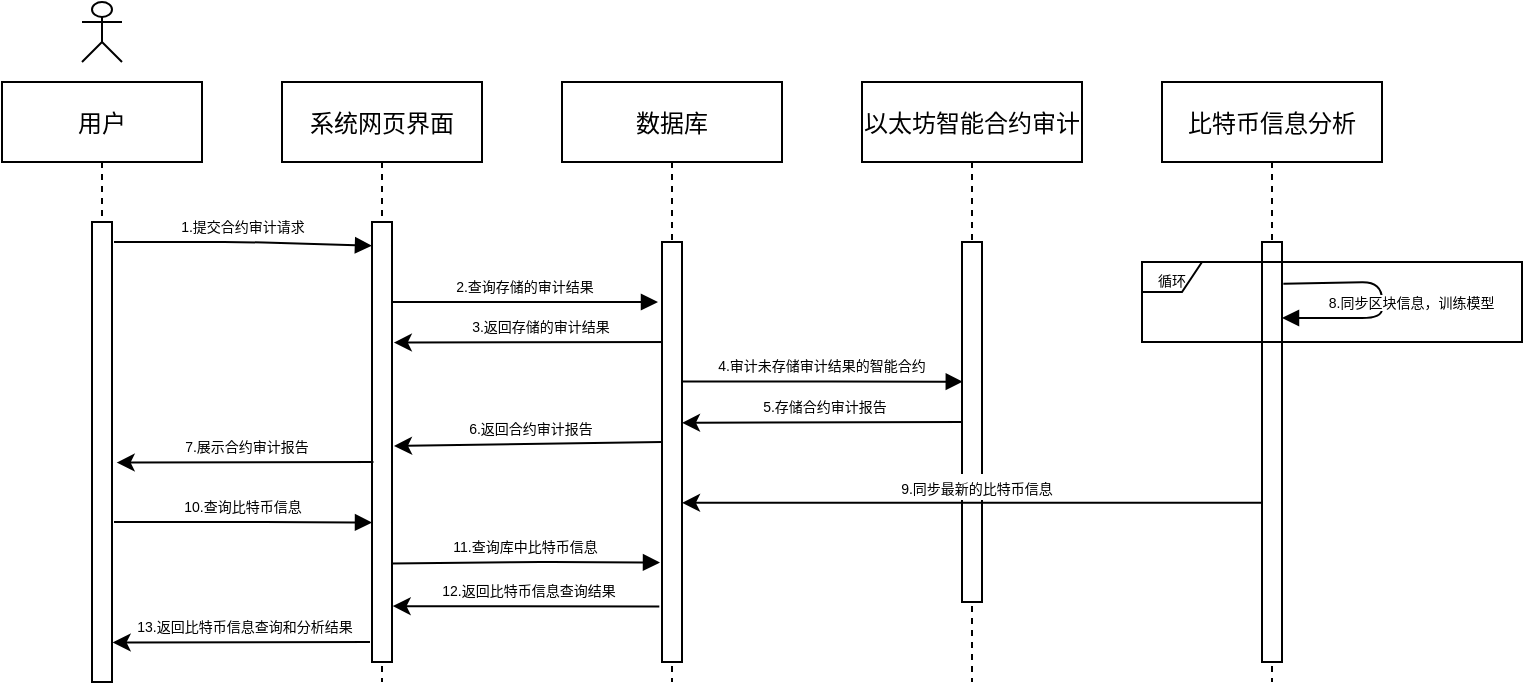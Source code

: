 <mxfile version="14.2.4" type="github">
  <diagram id="kgpKYQtTHZ0yAKxKKP6v" name="Page-1">
    <mxGraphModel dx="983" dy="519" grid="1" gridSize="10" guides="1" tooltips="1" connect="1" arrows="1" fold="1" page="1" pageScale="1" pageWidth="850" pageHeight="1100" math="0" shadow="0">
      <root>
        <mxCell id="0" />
        <mxCell id="1" parent="0" />
        <mxCell id="3nuBFxr9cyL0pnOWT2aG-1" value="系统网页界面" style="shape=umlLifeline;perimeter=lifelinePerimeter;container=1;collapsible=0;recursiveResize=0;rounded=0;shadow=0;strokeWidth=1;fontFamily=Garamond;" parent="1" vertex="1">
          <mxGeometry x="170" y="190" width="100" height="300" as="geometry" />
        </mxCell>
        <mxCell id="3nuBFxr9cyL0pnOWT2aG-2" value="" style="points=[];perimeter=orthogonalPerimeter;rounded=0;shadow=0;strokeWidth=1;" parent="3nuBFxr9cyL0pnOWT2aG-1" vertex="1">
          <mxGeometry x="45" y="70" width="10" height="220" as="geometry" />
        </mxCell>
        <mxCell id="3nuBFxr9cyL0pnOWT2aG-5" value="以太坊智能合约审计" style="shape=umlLifeline;perimeter=lifelinePerimeter;container=1;collapsible=0;recursiveResize=0;rounded=0;shadow=0;strokeWidth=1;" parent="1" vertex="1">
          <mxGeometry x="460" y="190" width="110" height="300" as="geometry" />
        </mxCell>
        <mxCell id="3nuBFxr9cyL0pnOWT2aG-6" value="" style="points=[];perimeter=orthogonalPerimeter;rounded=0;shadow=0;strokeWidth=1;" parent="3nuBFxr9cyL0pnOWT2aG-5" vertex="1">
          <mxGeometry x="50" y="80" width="10" height="180" as="geometry" />
        </mxCell>
        <mxCell id="oefgWrXp9b9dmfqzYPv9-2" value="比特币信息分析" style="shape=umlLifeline;perimeter=lifelinePerimeter;container=1;collapsible=0;recursiveResize=0;rounded=0;shadow=0;strokeWidth=1;" parent="1" vertex="1">
          <mxGeometry x="610" y="190" width="110" height="300" as="geometry" />
        </mxCell>
        <mxCell id="oefgWrXp9b9dmfqzYPv9-3" value="" style="points=[];perimeter=orthogonalPerimeter;rounded=0;shadow=0;strokeWidth=1;" parent="oefgWrXp9b9dmfqzYPv9-2" vertex="1">
          <mxGeometry x="50" y="80" width="10" height="210" as="geometry" />
        </mxCell>
        <mxCell id="oefgWrXp9b9dmfqzYPv9-6" value="8.同步区块信息，训练模型" style="verticalAlign=bottom;endArrow=block;shadow=0;strokeWidth=1;exitX=1.067;exitY=0.068;exitDx=0;exitDy=0;exitPerimeter=0;fontSize=7;" parent="1" edge="1">
          <mxGeometry x="0.148" y="-15" relative="1" as="geometry">
            <mxPoint x="670.67" y="290.92" as="sourcePoint" />
            <mxPoint x="670" y="308" as="targetPoint" />
            <Array as="points">
              <mxPoint x="720" y="290" />
              <mxPoint x="720" y="308" />
            </Array>
            <mxPoint x="15" y="15" as="offset" />
          </mxGeometry>
        </mxCell>
        <mxCell id="L75oaCOi5403GgUs-St9-1" value="" style="endArrow=classic;html=1;entryX=1.091;entryY=0.274;entryDx=0;entryDy=0;entryPerimeter=0;" parent="1" target="3nuBFxr9cyL0pnOWT2aG-2" edge="1">
          <mxGeometry width="50" height="50" relative="1" as="geometry">
            <mxPoint x="370.07" y="320" as="sourcePoint" />
            <mxPoint x="225" y="321" as="targetPoint" />
          </mxGeometry>
        </mxCell>
        <mxCell id="L75oaCOi5403GgUs-St9-2" value="&lt;font style=&quot;font-size: 7px&quot;&gt;3.返回存储的审计结果&lt;/font&gt;" style="edgeLabel;html=1;align=center;verticalAlign=middle;resizable=0;points=[];" parent="L75oaCOi5403GgUs-St9-1" vertex="1" connectable="0">
          <mxGeometry x="-0.011" y="1" relative="1" as="geometry">
            <mxPoint y="-10" as="offset" />
          </mxGeometry>
        </mxCell>
        <mxCell id="V7POjTPoLcevZi_3_g4T-1" value="" style="shape=umlActor;verticalLabelPosition=bottom;verticalAlign=top;html=1;outlineConnect=0;" parent="1" vertex="1">
          <mxGeometry x="70" y="150" width="20" height="30" as="geometry" />
        </mxCell>
        <mxCell id="V7POjTPoLcevZi_3_g4T-2" value="用户" style="shape=umlLifeline;perimeter=lifelinePerimeter;container=1;collapsible=0;recursiveResize=0;rounded=0;shadow=0;strokeWidth=1;fontFamily=Garamond;" parent="1" vertex="1">
          <mxGeometry x="30" y="190" width="100" height="300" as="geometry" />
        </mxCell>
        <mxCell id="V7POjTPoLcevZi_3_g4T-3" value="" style="points=[];perimeter=orthogonalPerimeter;rounded=0;shadow=0;strokeWidth=1;" parent="V7POjTPoLcevZi_3_g4T-2" vertex="1">
          <mxGeometry x="45" y="70" width="10" height="230" as="geometry" />
        </mxCell>
        <mxCell id="V7POjTPoLcevZi_3_g4T-7" value="1.提交合约审计请求" style="verticalAlign=bottom;endArrow=block;shadow=0;strokeWidth=1;fontSize=7;entryX=0;entryY=0.054;entryDx=0;entryDy=0;entryPerimeter=0;" parent="1" target="3nuBFxr9cyL0pnOWT2aG-2" edge="1">
          <mxGeometry relative="1" as="geometry">
            <mxPoint x="86" y="270" as="sourcePoint" />
            <mxPoint x="210" y="270" as="targetPoint" />
            <Array as="points">
              <mxPoint x="151" y="270" />
            </Array>
          </mxGeometry>
        </mxCell>
        <mxCell id="V7POjTPoLcevZi_3_g4T-9" value="数据库" style="shape=umlLifeline;perimeter=lifelinePerimeter;container=1;collapsible=0;recursiveResize=0;rounded=0;shadow=0;strokeWidth=1;" parent="1" vertex="1">
          <mxGeometry x="310" y="190" width="110" height="300" as="geometry" />
        </mxCell>
        <mxCell id="V7POjTPoLcevZi_3_g4T-10" value="" style="points=[];perimeter=orthogonalPerimeter;rounded=0;shadow=0;strokeWidth=1;" parent="V7POjTPoLcevZi_3_g4T-9" vertex="1">
          <mxGeometry x="50" y="80" width="10" height="210" as="geometry" />
        </mxCell>
        <mxCell id="3nuBFxr9cyL0pnOWT2aG-8" value="2.查询存储的审计结果" style="verticalAlign=bottom;endArrow=block;shadow=0;strokeWidth=1;fontSize=7;" parent="V7POjTPoLcevZi_3_g4T-9" edge="1">
          <mxGeometry relative="1" as="geometry">
            <mxPoint x="-85" y="110" as="sourcePoint" />
            <mxPoint x="48" y="110" as="targetPoint" />
            <Array as="points">
              <mxPoint x="-20" y="110" />
            </Array>
          </mxGeometry>
        </mxCell>
        <mxCell id="V7POjTPoLcevZi_3_g4T-13" value="4.审计未存储审计结果的智能合约" style="verticalAlign=bottom;endArrow=block;entryX=0.04;entryY=0.388;shadow=0;strokeWidth=1;fontSize=7;entryDx=0;entryDy=0;entryPerimeter=0;" parent="1" target="3nuBFxr9cyL0pnOWT2aG-6" edge="1">
          <mxGeometry relative="1" as="geometry">
            <mxPoint x="370" y="339.7" as="sourcePoint" />
            <mxPoint x="503.33" y="340.3" as="targetPoint" />
            <Array as="points">
              <mxPoint x="435" y="339.7" />
            </Array>
          </mxGeometry>
        </mxCell>
        <mxCell id="V7POjTPoLcevZi_3_g4T-14" value="" style="endArrow=classic;html=1;entryX=1.036;entryY=0.318;entryDx=0;entryDy=0;entryPerimeter=0;" parent="1" edge="1">
          <mxGeometry width="50" height="50" relative="1" as="geometry">
            <mxPoint x="510" y="360" as="sourcePoint" />
            <mxPoint x="370.0" y="360.42" as="targetPoint" />
          </mxGeometry>
        </mxCell>
        <mxCell id="V7POjTPoLcevZi_3_g4T-15" value="&lt;font style=&quot;font-size: 7px&quot;&gt;5.存储合约审计报告&lt;/font&gt;" style="edgeLabel;html=1;align=center;verticalAlign=middle;resizable=0;points=[];" parent="V7POjTPoLcevZi_3_g4T-14" vertex="1" connectable="0">
          <mxGeometry x="-0.011" y="1" relative="1" as="geometry">
            <mxPoint y="-10" as="offset" />
          </mxGeometry>
        </mxCell>
        <mxCell id="V7POjTPoLcevZi_3_g4T-16" value="" style="endArrow=classic;html=1;" parent="1" edge="1">
          <mxGeometry width="50" height="50" relative="1" as="geometry">
            <mxPoint x="360" y="370" as="sourcePoint" />
            <mxPoint x="226" y="372" as="targetPoint" />
          </mxGeometry>
        </mxCell>
        <mxCell id="V7POjTPoLcevZi_3_g4T-17" value="&lt;font style=&quot;font-size: 7px&quot;&gt;6.返回合约审计报告&lt;/font&gt;" style="edgeLabel;html=1;align=center;verticalAlign=middle;resizable=0;points=[];" parent="V7POjTPoLcevZi_3_g4T-16" vertex="1" connectable="0">
          <mxGeometry x="-0.011" y="1" relative="1" as="geometry">
            <mxPoint y="-10" as="offset" />
          </mxGeometry>
        </mxCell>
        <mxCell id="V7POjTPoLcevZi_3_g4T-18" value="" style="endArrow=classic;html=1;entryX=1.234;entryY=0.523;entryDx=0;entryDy=0;entryPerimeter=0;" parent="1" target="V7POjTPoLcevZi_3_g4T-3" edge="1">
          <mxGeometry width="50" height="50" relative="1" as="geometry">
            <mxPoint x="215.72" y="380" as="sourcePoint" />
            <mxPoint x="85" y="381" as="targetPoint" />
          </mxGeometry>
        </mxCell>
        <mxCell id="V7POjTPoLcevZi_3_g4T-19" value="&lt;font style=&quot;font-size: 7px&quot;&gt;7.&lt;font style=&quot;font-size: 7px&quot;&gt;展示&lt;/font&gt;&lt;/font&gt;&lt;font style=&quot;font-size: 7px&quot;&gt;合约审计报告&lt;/font&gt;" style="edgeLabel;html=1;align=center;verticalAlign=middle;resizable=0;points=[];" parent="V7POjTPoLcevZi_3_g4T-18" vertex="1" connectable="0">
          <mxGeometry x="-0.011" y="1" relative="1" as="geometry">
            <mxPoint y="-10" as="offset" />
          </mxGeometry>
        </mxCell>
        <mxCell id="V7POjTPoLcevZi_3_g4T-20" value="10.查询比特币信息" style="verticalAlign=bottom;endArrow=block;shadow=0;strokeWidth=1;fontSize=7;entryX=0;entryY=0.054;entryDx=0;entryDy=0;entryPerimeter=0;" parent="1" edge="1">
          <mxGeometry relative="1" as="geometry">
            <mxPoint x="86" y="410" as="sourcePoint" />
            <mxPoint x="215" y="410.26" as="targetPoint" />
            <Array as="points">
              <mxPoint x="151" y="410" />
            </Array>
          </mxGeometry>
        </mxCell>
        <mxCell id="V7POjTPoLcevZi_3_g4T-21" value="" style="endArrow=classic;html=1;entryX=1.036;entryY=0.318;entryDx=0;entryDy=0;entryPerimeter=0;exitX=0;exitY=0.621;exitDx=0;exitDy=0;exitPerimeter=0;" parent="1" source="oefgWrXp9b9dmfqzYPv9-3" edge="1">
          <mxGeometry width="50" height="50" relative="1" as="geometry">
            <mxPoint x="650" y="400" as="sourcePoint" />
            <mxPoint x="370.0" y="400.42" as="targetPoint" />
          </mxGeometry>
        </mxCell>
        <mxCell id="V7POjTPoLcevZi_3_g4T-22" value="&lt;font style=&quot;font-size: 7px&quot;&gt;9.同步最新的比特币信息&lt;/font&gt;" style="edgeLabel;html=1;align=center;verticalAlign=middle;resizable=0;points=[];" parent="V7POjTPoLcevZi_3_g4T-21" vertex="1" connectable="0">
          <mxGeometry x="-0.011" y="1" relative="1" as="geometry">
            <mxPoint y="-10" as="offset" />
          </mxGeometry>
        </mxCell>
        <mxCell id="V7POjTPoLcevZi_3_g4T-23" value="11.查询库中比特币信息" style="verticalAlign=bottom;endArrow=block;shadow=0;strokeWidth=1;fontSize=7;entryX=0;entryY=0.054;entryDx=0;entryDy=0;entryPerimeter=0;exitX=0.974;exitY=0.776;exitDx=0;exitDy=0;exitPerimeter=0;" parent="1" source="3nuBFxr9cyL0pnOWT2aG-2" edge="1">
          <mxGeometry relative="1" as="geometry">
            <mxPoint x="230" y="430" as="sourcePoint" />
            <mxPoint x="359" y="430.26" as="targetPoint" />
            <Array as="points">
              <mxPoint x="295" y="430" />
            </Array>
          </mxGeometry>
        </mxCell>
        <mxCell id="V7POjTPoLcevZi_3_g4T-24" value="" style="endArrow=classic;html=1;exitX=-0.133;exitY=0.868;exitDx=0;exitDy=0;exitPerimeter=0;entryX=1.033;entryY=0.873;entryDx=0;entryDy=0;entryPerimeter=0;" parent="1" source="V7POjTPoLcevZi_3_g4T-10" target="3nuBFxr9cyL0pnOWT2aG-2" edge="1">
          <mxGeometry width="50" height="50" relative="1" as="geometry">
            <mxPoint x="354" y="452" as="sourcePoint" />
            <mxPoint x="230" y="452" as="targetPoint" />
          </mxGeometry>
        </mxCell>
        <mxCell id="V7POjTPoLcevZi_3_g4T-25" value="&lt;font style=&quot;font-size: 7px&quot;&gt;12.返回比特币信息查询结果&lt;/font&gt;" style="edgeLabel;html=1;align=center;verticalAlign=middle;resizable=0;points=[];" parent="V7POjTPoLcevZi_3_g4T-24" vertex="1" connectable="0">
          <mxGeometry x="-0.011" y="1" relative="1" as="geometry">
            <mxPoint y="-10" as="offset" />
          </mxGeometry>
        </mxCell>
        <mxCell id="V7POjTPoLcevZi_3_g4T-26" value="" style="endArrow=classic;html=1;entryX=1.033;entryY=0.914;entryDx=0;entryDy=0;entryPerimeter=0;" parent="1" target="V7POjTPoLcevZi_3_g4T-3" edge="1">
          <mxGeometry width="50" height="50" relative="1" as="geometry">
            <mxPoint x="214" y="470" as="sourcePoint" />
            <mxPoint x="90" y="472" as="targetPoint" />
          </mxGeometry>
        </mxCell>
        <mxCell id="V7POjTPoLcevZi_3_g4T-27" value="&lt;font style=&quot;font-size: 7px&quot;&gt;13.返回比特币信息查询和分析结果&lt;/font&gt;" style="edgeLabel;html=1;align=center;verticalAlign=middle;resizable=0;points=[];" parent="V7POjTPoLcevZi_3_g4T-26" vertex="1" connectable="0">
          <mxGeometry x="-0.011" y="1" relative="1" as="geometry">
            <mxPoint y="-10" as="offset" />
          </mxGeometry>
        </mxCell>
        <mxCell id="V7POjTPoLcevZi_3_g4T-30" value="&lt;font style=&quot;font-size: 7px&quot;&gt;循环&lt;/font&gt;" style="shape=umlFrame;whiteSpace=wrap;html=1;width=30;height=15;" parent="1" vertex="1">
          <mxGeometry x="600" y="280" width="190" height="40" as="geometry" />
        </mxCell>
      </root>
    </mxGraphModel>
  </diagram>
</mxfile>
